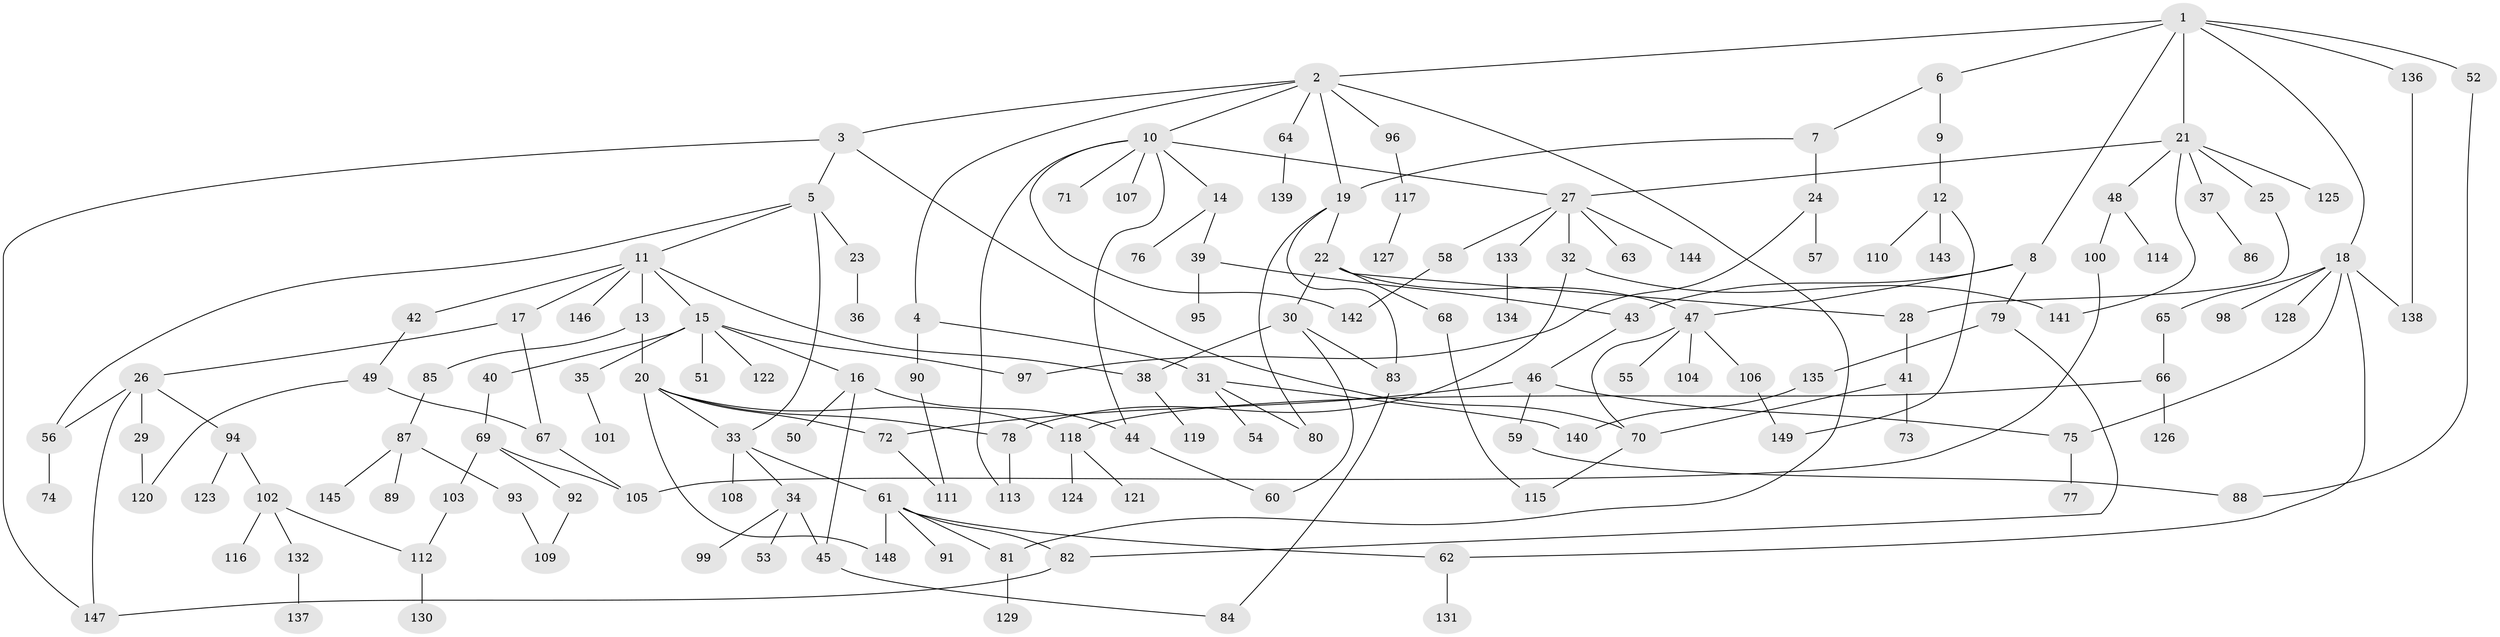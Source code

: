 // Generated by graph-tools (version 1.1) at 2025/13/03/09/25 04:13:15]
// undirected, 149 vertices, 190 edges
graph export_dot {
graph [start="1"]
  node [color=gray90,style=filled];
  1;
  2;
  3;
  4;
  5;
  6;
  7;
  8;
  9;
  10;
  11;
  12;
  13;
  14;
  15;
  16;
  17;
  18;
  19;
  20;
  21;
  22;
  23;
  24;
  25;
  26;
  27;
  28;
  29;
  30;
  31;
  32;
  33;
  34;
  35;
  36;
  37;
  38;
  39;
  40;
  41;
  42;
  43;
  44;
  45;
  46;
  47;
  48;
  49;
  50;
  51;
  52;
  53;
  54;
  55;
  56;
  57;
  58;
  59;
  60;
  61;
  62;
  63;
  64;
  65;
  66;
  67;
  68;
  69;
  70;
  71;
  72;
  73;
  74;
  75;
  76;
  77;
  78;
  79;
  80;
  81;
  82;
  83;
  84;
  85;
  86;
  87;
  88;
  89;
  90;
  91;
  92;
  93;
  94;
  95;
  96;
  97;
  98;
  99;
  100;
  101;
  102;
  103;
  104;
  105;
  106;
  107;
  108;
  109;
  110;
  111;
  112;
  113;
  114;
  115;
  116;
  117;
  118;
  119;
  120;
  121;
  122;
  123;
  124;
  125;
  126;
  127;
  128;
  129;
  130;
  131;
  132;
  133;
  134;
  135;
  136;
  137;
  138;
  139;
  140;
  141;
  142;
  143;
  144;
  145;
  146;
  147;
  148;
  149;
  1 -- 2;
  1 -- 6;
  1 -- 8;
  1 -- 18;
  1 -- 21;
  1 -- 52;
  1 -- 136;
  2 -- 3;
  2 -- 4;
  2 -- 10;
  2 -- 19;
  2 -- 64;
  2 -- 81;
  2 -- 96;
  3 -- 5;
  3 -- 70;
  3 -- 147;
  4 -- 31;
  4 -- 90;
  5 -- 11;
  5 -- 23;
  5 -- 56;
  5 -- 33;
  6 -- 7;
  6 -- 9;
  7 -- 24;
  7 -- 19;
  8 -- 43;
  8 -- 79;
  8 -- 47;
  9 -- 12;
  10 -- 14;
  10 -- 44;
  10 -- 71;
  10 -- 107;
  10 -- 113;
  10 -- 142;
  10 -- 27;
  11 -- 13;
  11 -- 15;
  11 -- 17;
  11 -- 38;
  11 -- 42;
  11 -- 146;
  12 -- 110;
  12 -- 143;
  12 -- 149;
  13 -- 20;
  13 -- 85;
  14 -- 39;
  14 -- 76;
  15 -- 16;
  15 -- 35;
  15 -- 40;
  15 -- 51;
  15 -- 122;
  15 -- 97;
  16 -- 45;
  16 -- 50;
  16 -- 44;
  17 -- 26;
  17 -- 67;
  18 -- 62;
  18 -- 65;
  18 -- 98;
  18 -- 128;
  18 -- 138;
  18 -- 75;
  19 -- 22;
  19 -- 83;
  19 -- 80;
  20 -- 33;
  20 -- 78;
  20 -- 118;
  20 -- 148;
  20 -- 72;
  21 -- 25;
  21 -- 27;
  21 -- 37;
  21 -- 48;
  21 -- 125;
  21 -- 141;
  22 -- 30;
  22 -- 47;
  22 -- 68;
  22 -- 28;
  23 -- 36;
  24 -- 57;
  24 -- 97;
  25 -- 28;
  26 -- 29;
  26 -- 94;
  26 -- 56;
  26 -- 147;
  27 -- 32;
  27 -- 58;
  27 -- 63;
  27 -- 133;
  27 -- 144;
  28 -- 41;
  29 -- 120;
  30 -- 38;
  30 -- 60;
  30 -- 83;
  31 -- 54;
  31 -- 80;
  31 -- 140;
  32 -- 141;
  32 -- 78;
  33 -- 34;
  33 -- 61;
  33 -- 108;
  34 -- 53;
  34 -- 99;
  34 -- 45;
  35 -- 101;
  37 -- 86;
  38 -- 119;
  39 -- 95;
  39 -- 43;
  40 -- 69;
  41 -- 73;
  41 -- 70;
  42 -- 49;
  43 -- 46;
  44 -- 60;
  45 -- 84;
  46 -- 59;
  46 -- 72;
  46 -- 75;
  47 -- 55;
  47 -- 104;
  47 -- 106;
  47 -- 70;
  48 -- 100;
  48 -- 114;
  49 -- 67;
  49 -- 120;
  52 -- 88;
  56 -- 74;
  58 -- 142;
  59 -- 88;
  61 -- 82;
  61 -- 91;
  61 -- 148;
  61 -- 81;
  61 -- 62;
  62 -- 131;
  64 -- 139;
  65 -- 66;
  66 -- 126;
  66 -- 118;
  67 -- 105;
  68 -- 115;
  69 -- 92;
  69 -- 103;
  69 -- 105;
  70 -- 115;
  72 -- 111;
  75 -- 77;
  78 -- 113;
  79 -- 135;
  79 -- 82;
  81 -- 129;
  82 -- 147;
  83 -- 84;
  85 -- 87;
  87 -- 89;
  87 -- 93;
  87 -- 145;
  90 -- 111;
  92 -- 109;
  93 -- 109;
  94 -- 102;
  94 -- 123;
  96 -- 117;
  100 -- 105;
  102 -- 116;
  102 -- 132;
  102 -- 112;
  103 -- 112;
  106 -- 149;
  112 -- 130;
  117 -- 127;
  118 -- 121;
  118 -- 124;
  132 -- 137;
  133 -- 134;
  135 -- 140;
  136 -- 138;
}
